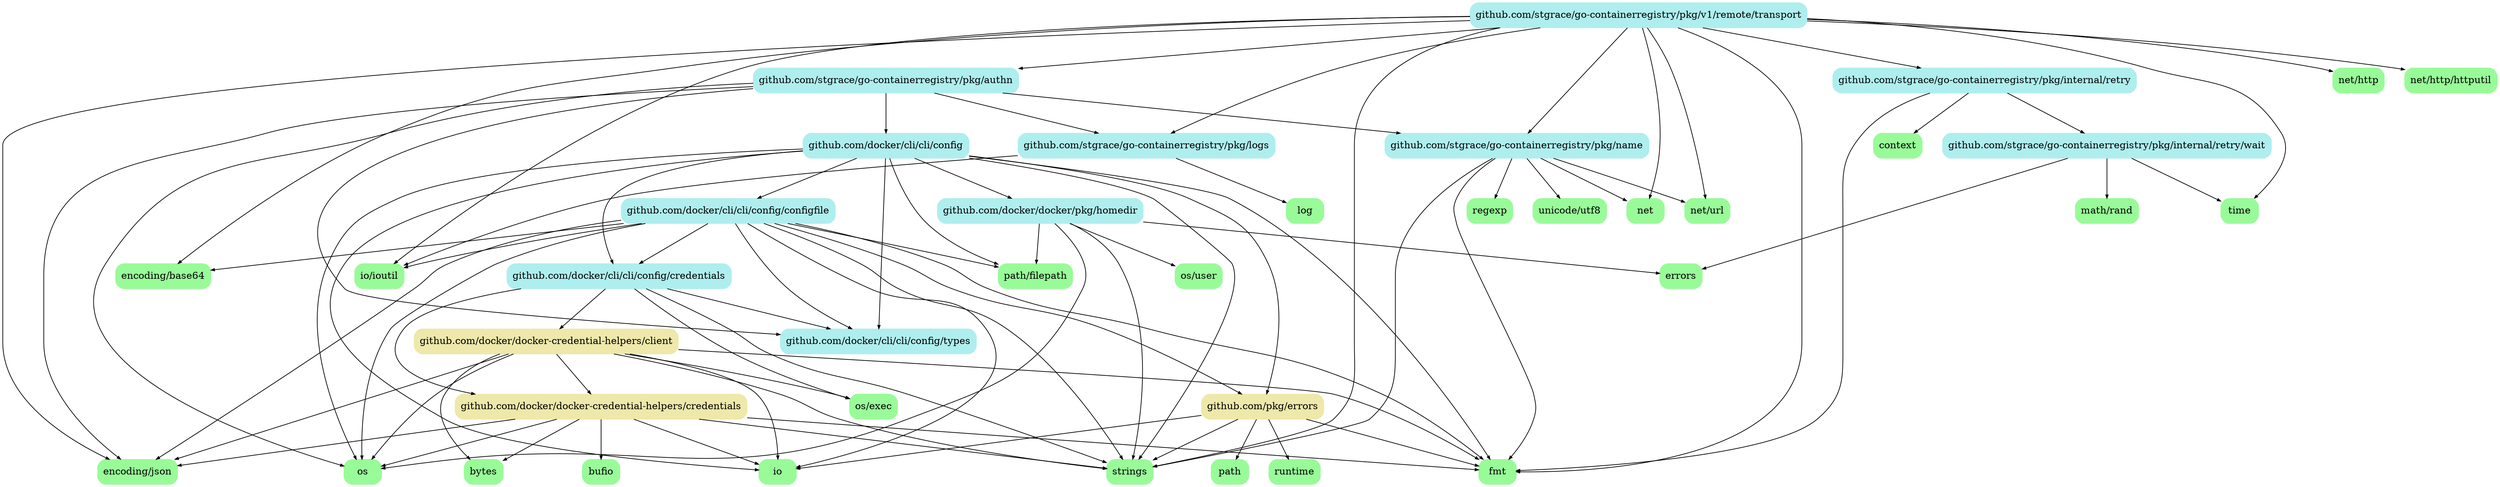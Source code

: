 digraph godep {
nodesep=0.4
ranksep=0.8
node [shape="box",style="rounded,filled"]
edge [arrowsize="0.5"]
"bufio" [label="bufio" color="palegreen" URL="https://godoc.org/bufio" target="_blank"];
"bytes" [label="bytes" color="palegreen" URL="https://godoc.org/bytes" target="_blank"];
"context" [label="context" color="palegreen" URL="https://godoc.org/context" target="_blank"];
"encoding/base64" [label="encoding/base64" color="palegreen" URL="https://godoc.org/encoding/base64" target="_blank"];
"encoding/json" [label="encoding/json" color="palegreen" URL="https://godoc.org/encoding/json" target="_blank"];
"errors" [label="errors" color="palegreen" URL="https://godoc.org/errors" target="_blank"];
"fmt" [label="fmt" color="palegreen" URL="https://godoc.org/fmt" target="_blank"];
"github.com/docker/cli/cli/config" [label="github.com/docker/cli/cli/config" color="paleturquoise" URL="https://godoc.org/github.com/docker/cli/cli/config" target="_blank"];
"github.com/docker/cli/cli/config" -> "fmt";
"github.com/docker/cli/cli/config" -> "github.com/docker/cli/cli/config/configfile";
"github.com/docker/cli/cli/config" -> "github.com/docker/cli/cli/config/credentials";
"github.com/docker/cli/cli/config" -> "github.com/docker/cli/cli/config/types";
"github.com/docker/cli/cli/config" -> "github.com/docker/docker/pkg/homedir";
"github.com/docker/cli/cli/config" -> "github.com/pkg/errors";
"github.com/docker/cli/cli/config" -> "io";
"github.com/docker/cli/cli/config" -> "os";
"github.com/docker/cli/cli/config" -> "path/filepath";
"github.com/docker/cli/cli/config" -> "strings";
"github.com/docker/cli/cli/config/configfile" [label="github.com/docker/cli/cli/config/configfile" color="paleturquoise" URL="https://godoc.org/github.com/docker/cli/cli/config/configfile" target="_blank"];
"github.com/docker/cli/cli/config/configfile" -> "encoding/base64";
"github.com/docker/cli/cli/config/configfile" -> "encoding/json";
"github.com/docker/cli/cli/config/configfile" -> "fmt";
"github.com/docker/cli/cli/config/configfile" -> "github.com/docker/cli/cli/config/credentials";
"github.com/docker/cli/cli/config/configfile" -> "github.com/docker/cli/cli/config/types";
"github.com/docker/cli/cli/config/configfile" -> "github.com/pkg/errors";
"github.com/docker/cli/cli/config/configfile" -> "io";
"github.com/docker/cli/cli/config/configfile" -> "io/ioutil";
"github.com/docker/cli/cli/config/configfile" -> "os";
"github.com/docker/cli/cli/config/configfile" -> "path/filepath";
"github.com/docker/cli/cli/config/configfile" -> "strings";
"github.com/docker/cli/cli/config/credentials" [label="github.com/docker/cli/cli/config/credentials" color="paleturquoise" URL="https://godoc.org/github.com/docker/cli/cli/config/credentials" target="_blank"];
"github.com/docker/cli/cli/config/credentials" -> "github.com/docker/cli/cli/config/types";
"github.com/docker/cli/cli/config/credentials" -> "github.com/docker/docker-credential-helpers/client";
"github.com/docker/cli/cli/config/credentials" -> "github.com/docker/docker-credential-helpers/credentials";
"github.com/docker/cli/cli/config/credentials" -> "os/exec";
"github.com/docker/cli/cli/config/credentials" -> "strings";
"github.com/docker/cli/cli/config/types" [label="github.com/docker/cli/cli/config/types" color="paleturquoise" URL="https://godoc.org/github.com/docker/cli/cli/config/types" target="_blank"];
"github.com/docker/docker-credential-helpers/client" [label="github.com/docker/docker-credential-helpers/client" color="palegoldenrod" URL="https://godoc.org/github.com/docker/docker-credential-helpers/client" target="_blank"];
"github.com/docker/docker-credential-helpers/client" -> "bytes";
"github.com/docker/docker-credential-helpers/client" -> "encoding/json";
"github.com/docker/docker-credential-helpers/client" -> "fmt";
"github.com/docker/docker-credential-helpers/client" -> "github.com/docker/docker-credential-helpers/credentials";
"github.com/docker/docker-credential-helpers/client" -> "io";
"github.com/docker/docker-credential-helpers/client" -> "os";
"github.com/docker/docker-credential-helpers/client" -> "os/exec";
"github.com/docker/docker-credential-helpers/client" -> "strings";
"github.com/docker/docker-credential-helpers/credentials" [label="github.com/docker/docker-credential-helpers/credentials" color="palegoldenrod" URL="https://godoc.org/github.com/docker/docker-credential-helpers/credentials" target="_blank"];
"github.com/docker/docker-credential-helpers/credentials" -> "bufio";
"github.com/docker/docker-credential-helpers/credentials" -> "bytes";
"github.com/docker/docker-credential-helpers/credentials" -> "encoding/json";
"github.com/docker/docker-credential-helpers/credentials" -> "fmt";
"github.com/docker/docker-credential-helpers/credentials" -> "io";
"github.com/docker/docker-credential-helpers/credentials" -> "os";
"github.com/docker/docker-credential-helpers/credentials" -> "strings";
"github.com/docker/docker/pkg/homedir" [label="github.com/docker/docker/pkg/homedir" color="paleturquoise" URL="https://godoc.org/github.com/docker/docker/pkg/homedir" target="_blank"];
"github.com/docker/docker/pkg/homedir" -> "errors";
"github.com/docker/docker/pkg/homedir" -> "os";
"github.com/docker/docker/pkg/homedir" -> "os/user";
"github.com/docker/docker/pkg/homedir" -> "path/filepath";
"github.com/docker/docker/pkg/homedir" -> "strings";
"github.com/stgrace/go-containerregistry/pkg/authn" [label="github.com/stgrace/go-containerregistry/pkg/authn" color="paleturquoise" URL="https://godoc.org/github.com/stgrace/go-containerregistry/pkg/authn" target="_blank"];
"github.com/stgrace/go-containerregistry/pkg/authn" -> "encoding/json";
"github.com/stgrace/go-containerregistry/pkg/authn" -> "github.com/docker/cli/cli/config";
"github.com/stgrace/go-containerregistry/pkg/authn" -> "github.com/docker/cli/cli/config/types";
"github.com/stgrace/go-containerregistry/pkg/authn" -> "github.com/stgrace/go-containerregistry/pkg/logs";
"github.com/stgrace/go-containerregistry/pkg/authn" -> "github.com/stgrace/go-containerregistry/pkg/name";
"github.com/stgrace/go-containerregistry/pkg/authn" -> "os";
"github.com/stgrace/go-containerregistry/pkg/internal/retry" [label="github.com/stgrace/go-containerregistry/pkg/internal/retry" color="paleturquoise" URL="https://godoc.org/github.com/stgrace/go-containerregistry/pkg/internal/retry" target="_blank"];
"github.com/stgrace/go-containerregistry/pkg/internal/retry" -> "context";
"github.com/stgrace/go-containerregistry/pkg/internal/retry" -> "fmt";
"github.com/stgrace/go-containerregistry/pkg/internal/retry" -> "github.com/stgrace/go-containerregistry/pkg/internal/retry/wait";
"github.com/stgrace/go-containerregistry/pkg/internal/retry/wait" [label="github.com/stgrace/go-containerregistry/pkg/internal/retry/wait" color="paleturquoise" URL="https://godoc.org/github.com/stgrace/go-containerregistry/pkg/internal/retry/wait" target="_blank"];
"github.com/stgrace/go-containerregistry/pkg/internal/retry/wait" -> "errors";
"github.com/stgrace/go-containerregistry/pkg/internal/retry/wait" -> "math/rand";
"github.com/stgrace/go-containerregistry/pkg/internal/retry/wait" -> "time";
"github.com/stgrace/go-containerregistry/pkg/logs" [label="github.com/stgrace/go-containerregistry/pkg/logs" color="paleturquoise" URL="https://godoc.org/github.com/stgrace/go-containerregistry/pkg/logs" target="_blank"];
"github.com/stgrace/go-containerregistry/pkg/logs" -> "io/ioutil";
"github.com/stgrace/go-containerregistry/pkg/logs" -> "log";
"github.com/stgrace/go-containerregistry/pkg/name" [label="github.com/stgrace/go-containerregistry/pkg/name" color="paleturquoise" URL="https://godoc.org/github.com/stgrace/go-containerregistry/pkg/name" target="_blank"];
"github.com/stgrace/go-containerregistry/pkg/name" -> "fmt";
"github.com/stgrace/go-containerregistry/pkg/name" -> "net";
"github.com/stgrace/go-containerregistry/pkg/name" -> "net/url";
"github.com/stgrace/go-containerregistry/pkg/name" -> "regexp";
"github.com/stgrace/go-containerregistry/pkg/name" -> "strings";
"github.com/stgrace/go-containerregistry/pkg/name" -> "unicode/utf8";
"github.com/stgrace/go-containerregistry/pkg/v1/remote/transport" [label="github.com/stgrace/go-containerregistry/pkg/v1/remote/transport" color="paleturquoise" URL="https://godoc.org/github.com/stgrace/go-containerregistry/pkg/v1/remote/transport" target="_blank"];
"github.com/stgrace/go-containerregistry/pkg/v1/remote/transport" -> "encoding/base64";
"github.com/stgrace/go-containerregistry/pkg/v1/remote/transport" -> "encoding/json";
"github.com/stgrace/go-containerregistry/pkg/v1/remote/transport" -> "fmt";
"github.com/stgrace/go-containerregistry/pkg/v1/remote/transport" -> "github.com/stgrace/go-containerregistry/pkg/authn";
"github.com/stgrace/go-containerregistry/pkg/v1/remote/transport" -> "github.com/stgrace/go-containerregistry/pkg/internal/retry";
"github.com/stgrace/go-containerregistry/pkg/v1/remote/transport" -> "github.com/stgrace/go-containerregistry/pkg/logs";
"github.com/stgrace/go-containerregistry/pkg/v1/remote/transport" -> "github.com/stgrace/go-containerregistry/pkg/name";
"github.com/stgrace/go-containerregistry/pkg/v1/remote/transport" -> "io/ioutil";
"github.com/stgrace/go-containerregistry/pkg/v1/remote/transport" -> "net";
"github.com/stgrace/go-containerregistry/pkg/v1/remote/transport" -> "net/http";
"github.com/stgrace/go-containerregistry/pkg/v1/remote/transport" -> "net/http/httputil";
"github.com/stgrace/go-containerregistry/pkg/v1/remote/transport" -> "net/url";
"github.com/stgrace/go-containerregistry/pkg/v1/remote/transport" -> "strings";
"github.com/stgrace/go-containerregistry/pkg/v1/remote/transport" -> "time";
"github.com/pkg/errors" [label="github.com/pkg/errors" color="palegoldenrod" URL="https://godoc.org/github.com/pkg/errors" target="_blank"];
"github.com/pkg/errors" -> "fmt";
"github.com/pkg/errors" -> "io";
"github.com/pkg/errors" -> "path";
"github.com/pkg/errors" -> "runtime";
"github.com/pkg/errors" -> "strings";
"io" [label="io" color="palegreen" URL="https://godoc.org/io" target="_blank"];
"io/ioutil" [label="io/ioutil" color="palegreen" URL="https://godoc.org/io/ioutil" target="_blank"];
"log" [label="log" color="palegreen" URL="https://godoc.org/log" target="_blank"];
"math/rand" [label="math/rand" color="palegreen" URL="https://godoc.org/math/rand" target="_blank"];
"net" [label="net" color="palegreen" URL="https://godoc.org/net" target="_blank"];
"net/http" [label="net/http" color="palegreen" URL="https://godoc.org/net/http" target="_blank"];
"net/http/httputil" [label="net/http/httputil" color="palegreen" URL="https://godoc.org/net/http/httputil" target="_blank"];
"net/url" [label="net/url" color="palegreen" URL="https://godoc.org/net/url" target="_blank"];
"os" [label="os" color="palegreen" URL="https://godoc.org/os" target="_blank"];
"os/exec" [label="os/exec" color="palegreen" URL="https://godoc.org/os/exec" target="_blank"];
"os/user" [label="os/user" color="palegreen" URL="https://godoc.org/os/user" target="_blank"];
"path" [label="path" color="palegreen" URL="https://godoc.org/path" target="_blank"];
"path/filepath" [label="path/filepath" color="palegreen" URL="https://godoc.org/path/filepath" target="_blank"];
"regexp" [label="regexp" color="palegreen" URL="https://godoc.org/regexp" target="_blank"];
"runtime" [label="runtime" color="palegreen" URL="https://godoc.org/runtime" target="_blank"];
"strings" [label="strings" color="palegreen" URL="https://godoc.org/strings" target="_blank"];
"time" [label="time" color="palegreen" URL="https://godoc.org/time" target="_blank"];
"unicode/utf8" [label="unicode/utf8" color="palegreen" URL="https://godoc.org/unicode/utf8" target="_blank"];
}
